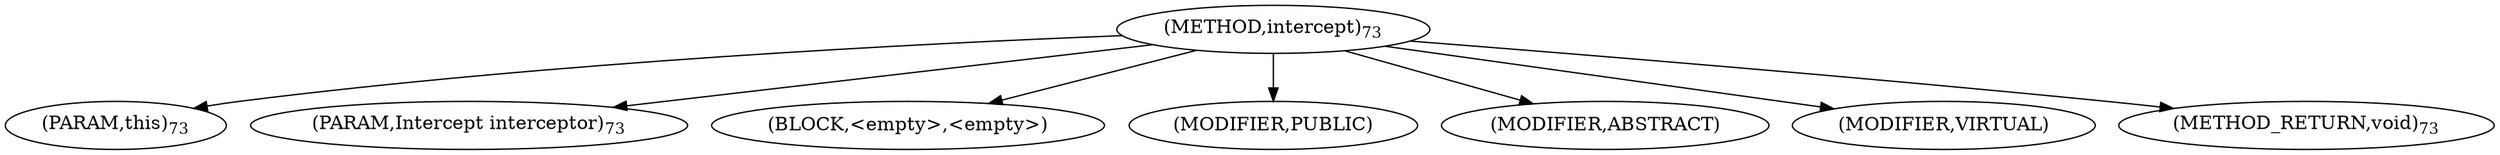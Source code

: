 digraph "intercept" {  
"101" [label = <(METHOD,intercept)<SUB>73</SUB>> ]
"102" [label = <(PARAM,this)<SUB>73</SUB>> ]
"103" [label = <(PARAM,Intercept interceptor)<SUB>73</SUB>> ]
"104" [label = <(BLOCK,&lt;empty&gt;,&lt;empty&gt;)> ]
"105" [label = <(MODIFIER,PUBLIC)> ]
"106" [label = <(MODIFIER,ABSTRACT)> ]
"107" [label = <(MODIFIER,VIRTUAL)> ]
"108" [label = <(METHOD_RETURN,void)<SUB>73</SUB>> ]
  "101" -> "102" 
  "101" -> "103" 
  "101" -> "104" 
  "101" -> "105" 
  "101" -> "106" 
  "101" -> "107" 
  "101" -> "108" 
}
